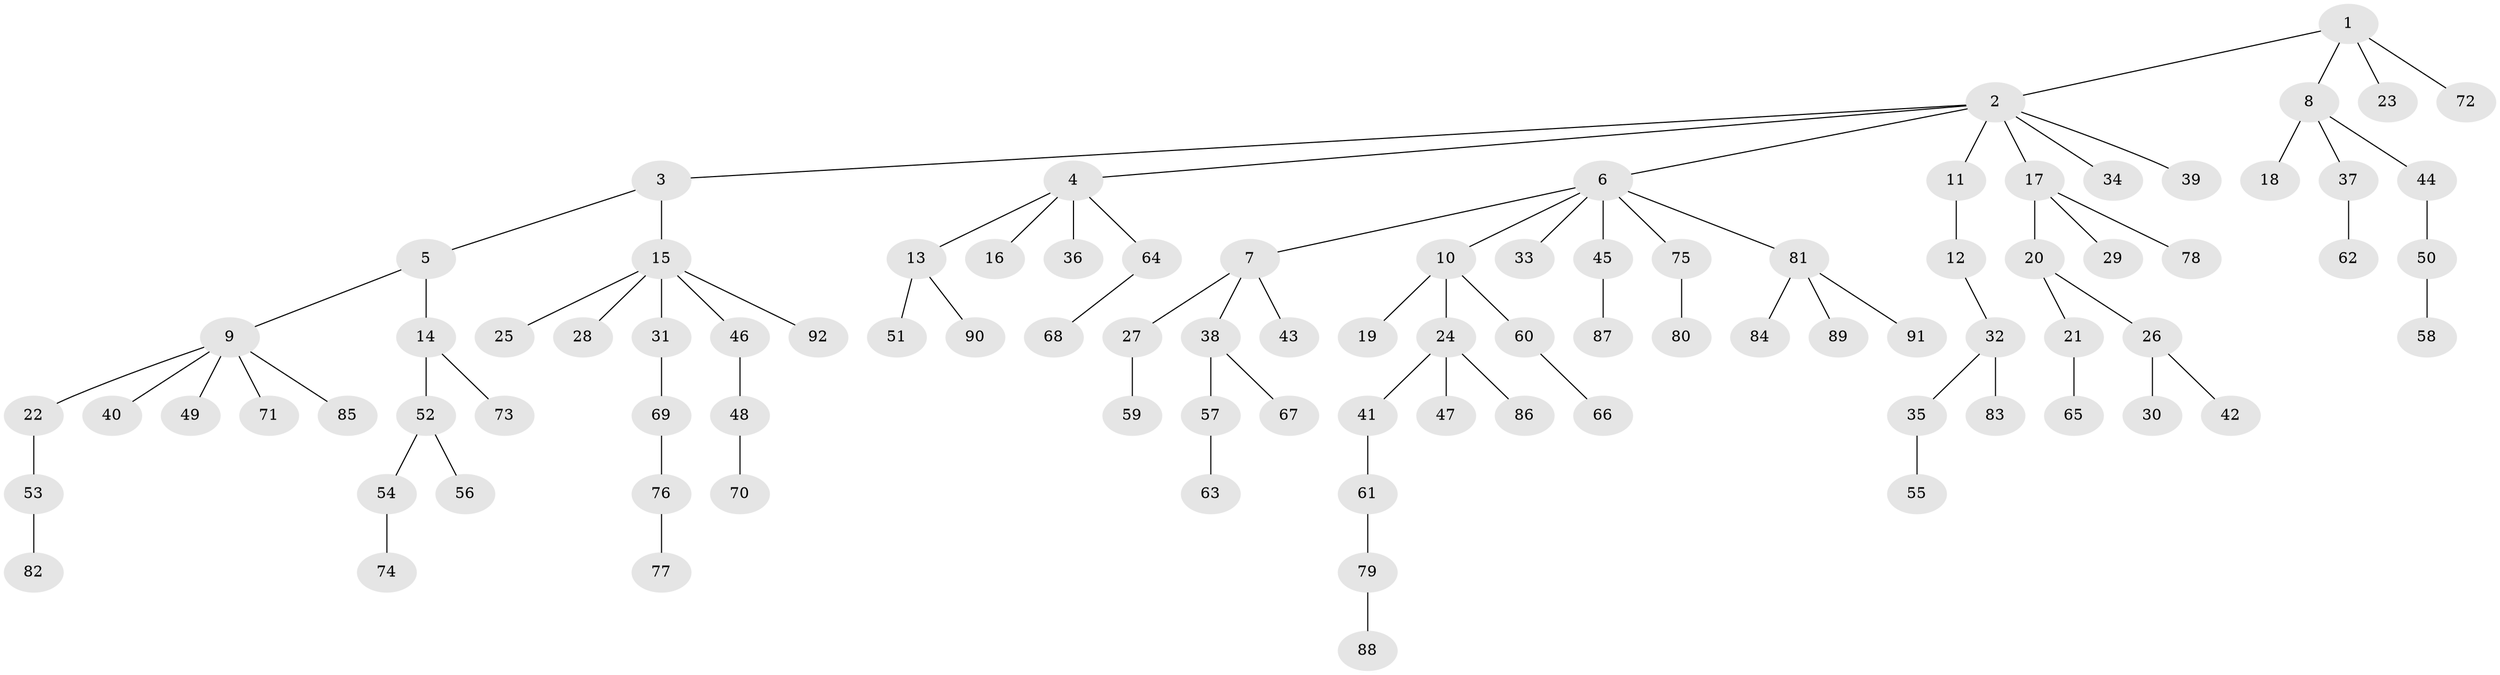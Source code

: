 // original degree distribution, {5: 0.04580152671755725, 9: 0.007633587786259542, 3: 0.09923664122137404, 6: 0.015267175572519083, 4: 0.03816793893129771, 8: 0.007633587786259542, 2: 0.25190839694656486, 7: 0.007633587786259542, 1: 0.5267175572519084}
// Generated by graph-tools (version 1.1) at 2025/51/03/04/25 22:51:49]
// undirected, 92 vertices, 91 edges
graph export_dot {
  node [color=gray90,style=filled];
  1;
  2;
  3;
  4;
  5;
  6;
  7;
  8;
  9;
  10;
  11;
  12;
  13;
  14;
  15;
  16;
  17;
  18;
  19;
  20;
  21;
  22;
  23;
  24;
  25;
  26;
  27;
  28;
  29;
  30;
  31;
  32;
  33;
  34;
  35;
  36;
  37;
  38;
  39;
  40;
  41;
  42;
  43;
  44;
  45;
  46;
  47;
  48;
  49;
  50;
  51;
  52;
  53;
  54;
  55;
  56;
  57;
  58;
  59;
  60;
  61;
  62;
  63;
  64;
  65;
  66;
  67;
  68;
  69;
  70;
  71;
  72;
  73;
  74;
  75;
  76;
  77;
  78;
  79;
  80;
  81;
  82;
  83;
  84;
  85;
  86;
  87;
  88;
  89;
  90;
  91;
  92;
  1 -- 2 [weight=1.0];
  1 -- 8 [weight=1.0];
  1 -- 23 [weight=1.0];
  1 -- 72 [weight=1.0];
  2 -- 3 [weight=1.0];
  2 -- 4 [weight=1.0];
  2 -- 6 [weight=1.0];
  2 -- 11 [weight=1.0];
  2 -- 17 [weight=1.0];
  2 -- 34 [weight=1.0];
  2 -- 39 [weight=1.0];
  3 -- 5 [weight=1.0];
  3 -- 15 [weight=1.0];
  4 -- 13 [weight=1.0];
  4 -- 16 [weight=1.0];
  4 -- 36 [weight=1.0];
  4 -- 64 [weight=1.0];
  5 -- 9 [weight=1.0];
  5 -- 14 [weight=1.0];
  6 -- 7 [weight=1.0];
  6 -- 10 [weight=1.0];
  6 -- 33 [weight=1.0];
  6 -- 45 [weight=1.0];
  6 -- 75 [weight=1.0];
  6 -- 81 [weight=1.0];
  7 -- 27 [weight=1.0];
  7 -- 38 [weight=1.0];
  7 -- 43 [weight=1.0];
  8 -- 18 [weight=1.0];
  8 -- 37 [weight=1.0];
  8 -- 44 [weight=1.0];
  9 -- 22 [weight=1.0];
  9 -- 40 [weight=1.0];
  9 -- 49 [weight=1.0];
  9 -- 71 [weight=1.0];
  9 -- 85 [weight=1.0];
  10 -- 19 [weight=1.0];
  10 -- 24 [weight=1.0];
  10 -- 60 [weight=1.0];
  11 -- 12 [weight=1.0];
  12 -- 32 [weight=1.0];
  13 -- 51 [weight=1.0];
  13 -- 90 [weight=1.0];
  14 -- 52 [weight=1.0];
  14 -- 73 [weight=1.0];
  15 -- 25 [weight=1.0];
  15 -- 28 [weight=1.0];
  15 -- 31 [weight=1.0];
  15 -- 46 [weight=1.0];
  15 -- 92 [weight=1.0];
  17 -- 20 [weight=1.0];
  17 -- 29 [weight=1.0];
  17 -- 78 [weight=1.0];
  20 -- 21 [weight=1.0];
  20 -- 26 [weight=1.0];
  21 -- 65 [weight=1.0];
  22 -- 53 [weight=1.0];
  24 -- 41 [weight=1.0];
  24 -- 47 [weight=1.0];
  24 -- 86 [weight=1.0];
  26 -- 30 [weight=1.0];
  26 -- 42 [weight=1.0];
  27 -- 59 [weight=1.0];
  31 -- 69 [weight=1.0];
  32 -- 35 [weight=1.0];
  32 -- 83 [weight=1.0];
  35 -- 55 [weight=1.0];
  37 -- 62 [weight=1.0];
  38 -- 57 [weight=1.0];
  38 -- 67 [weight=1.0];
  41 -- 61 [weight=1.0];
  44 -- 50 [weight=1.0];
  45 -- 87 [weight=1.0];
  46 -- 48 [weight=1.0];
  48 -- 70 [weight=1.0];
  50 -- 58 [weight=1.0];
  52 -- 54 [weight=1.0];
  52 -- 56 [weight=1.0];
  53 -- 82 [weight=1.0];
  54 -- 74 [weight=1.0];
  57 -- 63 [weight=1.0];
  60 -- 66 [weight=1.0];
  61 -- 79 [weight=1.0];
  64 -- 68 [weight=1.0];
  69 -- 76 [weight=1.0];
  75 -- 80 [weight=1.0];
  76 -- 77 [weight=1.0];
  79 -- 88 [weight=1.0];
  81 -- 84 [weight=1.0];
  81 -- 89 [weight=1.0];
  81 -- 91 [weight=1.0];
}
